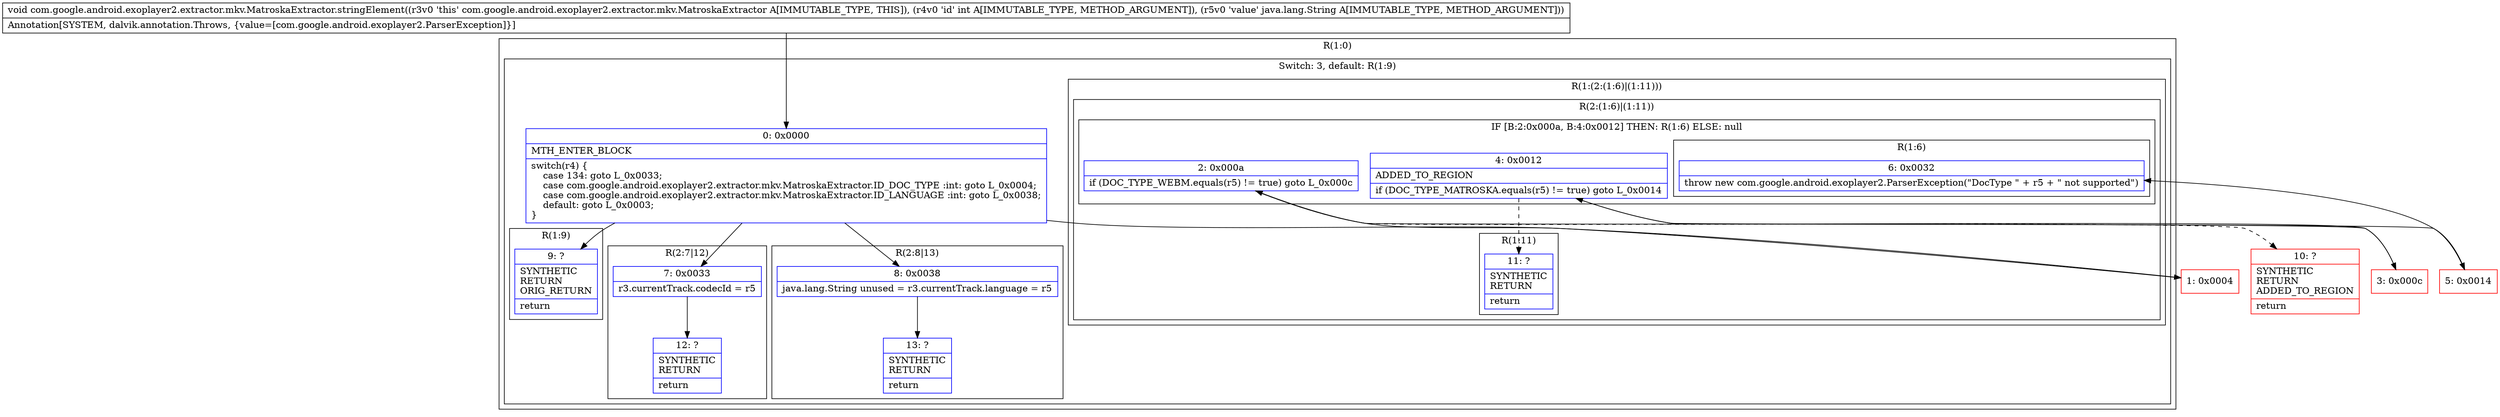 digraph "CFG forcom.google.android.exoplayer2.extractor.mkv.MatroskaExtractor.stringElement(ILjava\/lang\/String;)V" {
subgraph cluster_Region_527388668 {
label = "R(1:0)";
node [shape=record,color=blue];
subgraph cluster_SwitchRegion_1916675479 {
label = "Switch: 3, default: R(1:9)";
node [shape=record,color=blue];
Node_0 [shape=record,label="{0\:\ 0x0000|MTH_ENTER_BLOCK\l|switch(r4) \{\l    case 134: goto L_0x0033;\l    case com.google.android.exoplayer2.extractor.mkv.MatroskaExtractor.ID_DOC_TYPE :int: goto L_0x0004;\l    case com.google.android.exoplayer2.extractor.mkv.MatroskaExtractor.ID_LANGUAGE :int: goto L_0x0038;\l    default: goto L_0x0003;\l\}\l}"];
subgraph cluster_Region_883636937 {
label = "R(2:7|12)";
node [shape=record,color=blue];
Node_7 [shape=record,label="{7\:\ 0x0033|r3.currentTrack.codecId = r5\l}"];
Node_12 [shape=record,label="{12\:\ ?|SYNTHETIC\lRETURN\l|return\l}"];
}
subgraph cluster_Region_1520473108 {
label = "R(1:(2:(1:6)|(1:11)))";
node [shape=record,color=blue];
subgraph cluster_Region_1070931987 {
label = "R(2:(1:6)|(1:11))";
node [shape=record,color=blue];
subgraph cluster_IfRegion_1011132643 {
label = "IF [B:2:0x000a, B:4:0x0012] THEN: R(1:6) ELSE: null";
node [shape=record,color=blue];
Node_2 [shape=record,label="{2\:\ 0x000a|if (DOC_TYPE_WEBM.equals(r5) != true) goto L_0x000c\l}"];
Node_4 [shape=record,label="{4\:\ 0x0012|ADDED_TO_REGION\l|if (DOC_TYPE_MATROSKA.equals(r5) != true) goto L_0x0014\l}"];
subgraph cluster_Region_1364504784 {
label = "R(1:6)";
node [shape=record,color=blue];
Node_6 [shape=record,label="{6\:\ 0x0032|throw new com.google.android.exoplayer2.ParserException(\"DocType \" + r5 + \" not supported\")\l}"];
}
}
subgraph cluster_Region_252354266 {
label = "R(1:11)";
node [shape=record,color=blue];
Node_11 [shape=record,label="{11\:\ ?|SYNTHETIC\lRETURN\l|return\l}"];
}
}
}
subgraph cluster_Region_424272528 {
label = "R(2:8|13)";
node [shape=record,color=blue];
Node_8 [shape=record,label="{8\:\ 0x0038|java.lang.String unused = r3.currentTrack.language = r5\l}"];
Node_13 [shape=record,label="{13\:\ ?|SYNTHETIC\lRETURN\l|return\l}"];
}
subgraph cluster_Region_13849322 {
label = "R(1:9)";
node [shape=record,color=blue];
Node_9 [shape=record,label="{9\:\ ?|SYNTHETIC\lRETURN\lORIG_RETURN\l|return\l}"];
}
}
}
Node_1 [shape=record,color=red,label="{1\:\ 0x0004}"];
Node_3 [shape=record,color=red,label="{3\:\ 0x000c}"];
Node_5 [shape=record,color=red,label="{5\:\ 0x0014}"];
Node_10 [shape=record,color=red,label="{10\:\ ?|SYNTHETIC\lRETURN\lADDED_TO_REGION\l|return\l}"];
MethodNode[shape=record,label="{void com.google.android.exoplayer2.extractor.mkv.MatroskaExtractor.stringElement((r3v0 'this' com.google.android.exoplayer2.extractor.mkv.MatroskaExtractor A[IMMUTABLE_TYPE, THIS]), (r4v0 'id' int A[IMMUTABLE_TYPE, METHOD_ARGUMENT]), (r5v0 'value' java.lang.String A[IMMUTABLE_TYPE, METHOD_ARGUMENT]))  | Annotation[SYSTEM, dalvik.annotation.Throws, \{value=[com.google.android.exoplayer2.ParserException]\}]\l}"];
MethodNode -> Node_0;
Node_0 -> Node_1;
Node_0 -> Node_7;
Node_0 -> Node_8;
Node_0 -> Node_9;
Node_7 -> Node_12;
Node_2 -> Node_3;
Node_2 -> Node_10[style=dashed];
Node_4 -> Node_5;
Node_4 -> Node_11[style=dashed];
Node_8 -> Node_13;
Node_1 -> Node_2;
Node_3 -> Node_4;
Node_5 -> Node_6;
}

